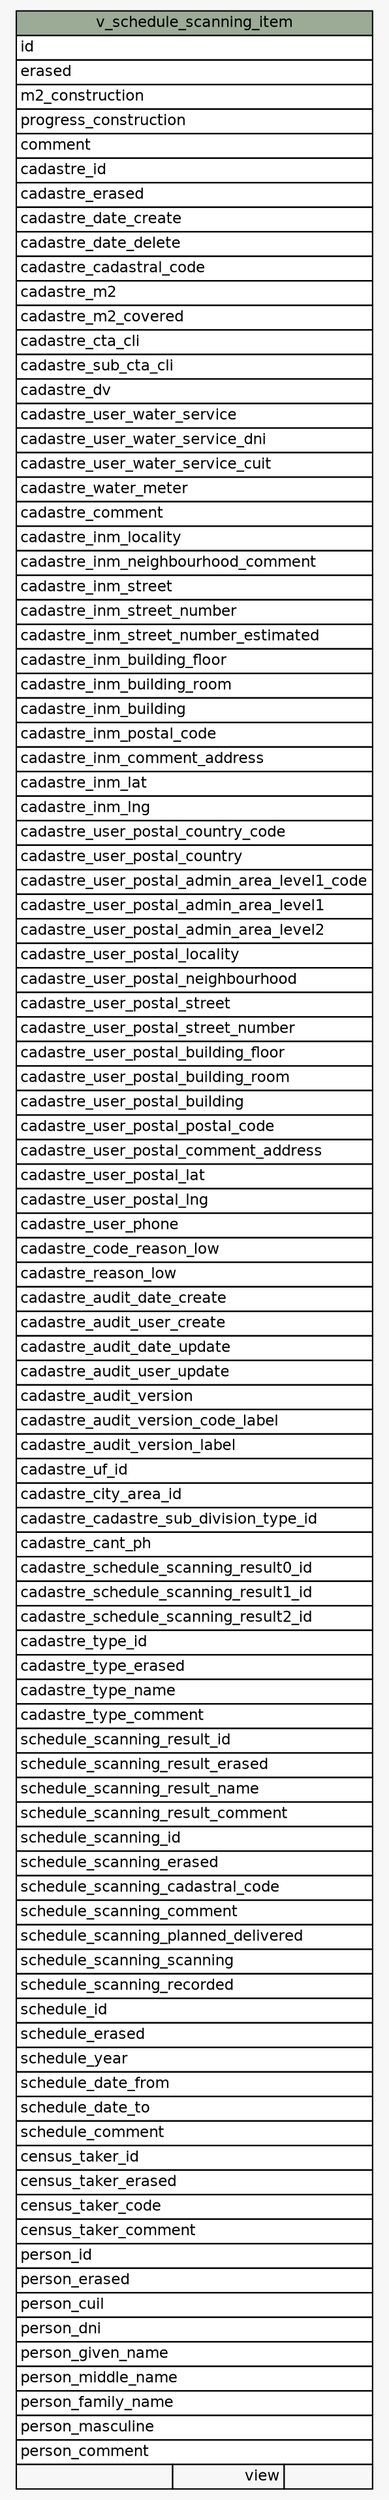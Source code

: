 // dot 2.38.0 on Linux 4.10.0-32-generic
digraph "v_schedule_scanning_item" {
  graph [
    rankdir="RL"
    bgcolor="#f7f7f7"
  ];
  node [
    fontname="Helvetica"
    fontsize="11"
    shape="plaintext"
  ];
  edge [
    arrowsize="0.8"
  ];
  "v_schedule_scanning_item" [
    label=<
    <TABLE BORDER="0" CELLBORDER="1" CELLSPACING="0" BGCOLOR="#ffffff">
      <TR><TD PORT="v_schedule_scanning_item.heading" COLSPAN="3" BGCOLOR="#9bab96" ALIGN="CENTER">v_schedule_scanning_item</TD></TR>
      <TR><TD PORT="id" COLSPAN="3" ALIGN="LEFT">id</TD></TR>
      <TR><TD PORT="erased" COLSPAN="3" ALIGN="LEFT">erased</TD></TR>
      <TR><TD PORT="m2_construction" COLSPAN="3" ALIGN="LEFT">m2_construction</TD></TR>
      <TR><TD PORT="progress_construction" COLSPAN="3" ALIGN="LEFT">progress_construction</TD></TR>
      <TR><TD PORT="comment" COLSPAN="3" ALIGN="LEFT">comment</TD></TR>
      <TR><TD PORT="cadastre_id" COLSPAN="3" ALIGN="LEFT">cadastre_id</TD></TR>
      <TR><TD PORT="cadastre_erased" COLSPAN="3" ALIGN="LEFT">cadastre_erased</TD></TR>
      <TR><TD PORT="cadastre_date_create" COLSPAN="3" ALIGN="LEFT">cadastre_date_create</TD></TR>
      <TR><TD PORT="cadastre_date_delete" COLSPAN="3" ALIGN="LEFT">cadastre_date_delete</TD></TR>
      <TR><TD PORT="cadastre_cadastral_code" COLSPAN="3" ALIGN="LEFT">cadastre_cadastral_code</TD></TR>
      <TR><TD PORT="cadastre_m2" COLSPAN="3" ALIGN="LEFT">cadastre_m2</TD></TR>
      <TR><TD PORT="cadastre_m2_covered" COLSPAN="3" ALIGN="LEFT">cadastre_m2_covered</TD></TR>
      <TR><TD PORT="cadastre_cta_cli" COLSPAN="3" ALIGN="LEFT">cadastre_cta_cli</TD></TR>
      <TR><TD PORT="cadastre_sub_cta_cli" COLSPAN="3" ALIGN="LEFT">cadastre_sub_cta_cli</TD></TR>
      <TR><TD PORT="cadastre_dv" COLSPAN="3" ALIGN="LEFT">cadastre_dv</TD></TR>
      <TR><TD PORT="cadastre_user_water_service" COLSPAN="3" ALIGN="LEFT">cadastre_user_water_service</TD></TR>
      <TR><TD PORT="cadastre_user_water_service_dni" COLSPAN="3" ALIGN="LEFT">cadastre_user_water_service_dni</TD></TR>
      <TR><TD PORT="cadastre_user_water_service_cuit" COLSPAN="3" ALIGN="LEFT">cadastre_user_water_service_cuit</TD></TR>
      <TR><TD PORT="cadastre_water_meter" COLSPAN="3" ALIGN="LEFT">cadastre_water_meter</TD></TR>
      <TR><TD PORT="cadastre_comment" COLSPAN="3" ALIGN="LEFT">cadastre_comment</TD></TR>
      <TR><TD PORT="cadastre_inm_locality" COLSPAN="3" ALIGN="LEFT">cadastre_inm_locality</TD></TR>
      <TR><TD PORT="cadastre_inm_neighbourhood_comment" COLSPAN="3" ALIGN="LEFT">cadastre_inm_neighbourhood_comment</TD></TR>
      <TR><TD PORT="cadastre_inm_street" COLSPAN="3" ALIGN="LEFT">cadastre_inm_street</TD></TR>
      <TR><TD PORT="cadastre_inm_street_number" COLSPAN="3" ALIGN="LEFT">cadastre_inm_street_number</TD></TR>
      <TR><TD PORT="cadastre_inm_street_number_estimated" COLSPAN="3" ALIGN="LEFT">cadastre_inm_street_number_estimated</TD></TR>
      <TR><TD PORT="cadastre_inm_building_floor" COLSPAN="3" ALIGN="LEFT">cadastre_inm_building_floor</TD></TR>
      <TR><TD PORT="cadastre_inm_building_room" COLSPAN="3" ALIGN="LEFT">cadastre_inm_building_room</TD></TR>
      <TR><TD PORT="cadastre_inm_building" COLSPAN="3" ALIGN="LEFT">cadastre_inm_building</TD></TR>
      <TR><TD PORT="cadastre_inm_postal_code" COLSPAN="3" ALIGN="LEFT">cadastre_inm_postal_code</TD></TR>
      <TR><TD PORT="cadastre_inm_comment_address" COLSPAN="3" ALIGN="LEFT">cadastre_inm_comment_address</TD></TR>
      <TR><TD PORT="cadastre_inm_lat" COLSPAN="3" ALIGN="LEFT">cadastre_inm_lat</TD></TR>
      <TR><TD PORT="cadastre_inm_lng" COLSPAN="3" ALIGN="LEFT">cadastre_inm_lng</TD></TR>
      <TR><TD PORT="cadastre_user_postal_country_code" COLSPAN="3" ALIGN="LEFT">cadastre_user_postal_country_code</TD></TR>
      <TR><TD PORT="cadastre_user_postal_country" COLSPAN="3" ALIGN="LEFT">cadastre_user_postal_country</TD></TR>
      <TR><TD PORT="cadastre_user_postal_admin_area_level1_code" COLSPAN="3" ALIGN="LEFT">cadastre_user_postal_admin_area_level1_code</TD></TR>
      <TR><TD PORT="cadastre_user_postal_admin_area_level1" COLSPAN="3" ALIGN="LEFT">cadastre_user_postal_admin_area_level1</TD></TR>
      <TR><TD PORT="cadastre_user_postal_admin_area_level2" COLSPAN="3" ALIGN="LEFT">cadastre_user_postal_admin_area_level2</TD></TR>
      <TR><TD PORT="cadastre_user_postal_locality" COLSPAN="3" ALIGN="LEFT">cadastre_user_postal_locality</TD></TR>
      <TR><TD PORT="cadastre_user_postal_neighbourhood" COLSPAN="3" ALIGN="LEFT">cadastre_user_postal_neighbourhood</TD></TR>
      <TR><TD PORT="cadastre_user_postal_street" COLSPAN="3" ALIGN="LEFT">cadastre_user_postal_street</TD></TR>
      <TR><TD PORT="cadastre_user_postal_street_number" COLSPAN="3" ALIGN="LEFT">cadastre_user_postal_street_number</TD></TR>
      <TR><TD PORT="cadastre_user_postal_building_floor" COLSPAN="3" ALIGN="LEFT">cadastre_user_postal_building_floor</TD></TR>
      <TR><TD PORT="cadastre_user_postal_building_room" COLSPAN="3" ALIGN="LEFT">cadastre_user_postal_building_room</TD></TR>
      <TR><TD PORT="cadastre_user_postal_building" COLSPAN="3" ALIGN="LEFT">cadastre_user_postal_building</TD></TR>
      <TR><TD PORT="cadastre_user_postal_postal_code" COLSPAN="3" ALIGN="LEFT">cadastre_user_postal_postal_code</TD></TR>
      <TR><TD PORT="cadastre_user_postal_comment_address" COLSPAN="3" ALIGN="LEFT">cadastre_user_postal_comment_address</TD></TR>
      <TR><TD PORT="cadastre_user_postal_lat" COLSPAN="3" ALIGN="LEFT">cadastre_user_postal_lat</TD></TR>
      <TR><TD PORT="cadastre_user_postal_lng" COLSPAN="3" ALIGN="LEFT">cadastre_user_postal_lng</TD></TR>
      <TR><TD PORT="cadastre_user_phone" COLSPAN="3" ALIGN="LEFT">cadastre_user_phone</TD></TR>
      <TR><TD PORT="cadastre_code_reason_low" COLSPAN="3" ALIGN="LEFT">cadastre_code_reason_low</TD></TR>
      <TR><TD PORT="cadastre_reason_low" COLSPAN="3" ALIGN="LEFT">cadastre_reason_low</TD></TR>
      <TR><TD PORT="cadastre_audit_date_create" COLSPAN="3" ALIGN="LEFT">cadastre_audit_date_create</TD></TR>
      <TR><TD PORT="cadastre_audit_user_create" COLSPAN="3" ALIGN="LEFT">cadastre_audit_user_create</TD></TR>
      <TR><TD PORT="cadastre_audit_date_update" COLSPAN="3" ALIGN="LEFT">cadastre_audit_date_update</TD></TR>
      <TR><TD PORT="cadastre_audit_user_update" COLSPAN="3" ALIGN="LEFT">cadastre_audit_user_update</TD></TR>
      <TR><TD PORT="cadastre_audit_version" COLSPAN="3" ALIGN="LEFT">cadastre_audit_version</TD></TR>
      <TR><TD PORT="cadastre_audit_version_code_label" COLSPAN="3" ALIGN="LEFT">cadastre_audit_version_code_label</TD></TR>
      <TR><TD PORT="cadastre_audit_version_label" COLSPAN="3" ALIGN="LEFT">cadastre_audit_version_label</TD></TR>
      <TR><TD PORT="cadastre_uf_id" COLSPAN="3" ALIGN="LEFT">cadastre_uf_id</TD></TR>
      <TR><TD PORT="cadastre_city_area_id" COLSPAN="3" ALIGN="LEFT">cadastre_city_area_id</TD></TR>
      <TR><TD PORT="cadastre_cadastre_sub_division_type_id" COLSPAN="3" ALIGN="LEFT">cadastre_cadastre_sub_division_type_id</TD></TR>
      <TR><TD PORT="cadastre_cant_ph" COLSPAN="3" ALIGN="LEFT">cadastre_cant_ph</TD></TR>
      <TR><TD PORT="cadastre_schedule_scanning_result0_id" COLSPAN="3" ALIGN="LEFT">cadastre_schedule_scanning_result0_id</TD></TR>
      <TR><TD PORT="cadastre_schedule_scanning_result1_id" COLSPAN="3" ALIGN="LEFT">cadastre_schedule_scanning_result1_id</TD></TR>
      <TR><TD PORT="cadastre_schedule_scanning_result2_id" COLSPAN="3" ALIGN="LEFT">cadastre_schedule_scanning_result2_id</TD></TR>
      <TR><TD PORT="cadastre_type_id" COLSPAN="3" ALIGN="LEFT">cadastre_type_id</TD></TR>
      <TR><TD PORT="cadastre_type_erased" COLSPAN="3" ALIGN="LEFT">cadastre_type_erased</TD></TR>
      <TR><TD PORT="cadastre_type_name" COLSPAN="3" ALIGN="LEFT">cadastre_type_name</TD></TR>
      <TR><TD PORT="cadastre_type_comment" COLSPAN="3" ALIGN="LEFT">cadastre_type_comment</TD></TR>
      <TR><TD PORT="schedule_scanning_result_id" COLSPAN="3" ALIGN="LEFT">schedule_scanning_result_id</TD></TR>
      <TR><TD PORT="schedule_scanning_result_erased" COLSPAN="3" ALIGN="LEFT">schedule_scanning_result_erased</TD></TR>
      <TR><TD PORT="schedule_scanning_result_name" COLSPAN="3" ALIGN="LEFT">schedule_scanning_result_name</TD></TR>
      <TR><TD PORT="schedule_scanning_result_comment" COLSPAN="3" ALIGN="LEFT">schedule_scanning_result_comment</TD></TR>
      <TR><TD PORT="schedule_scanning_id" COLSPAN="3" ALIGN="LEFT">schedule_scanning_id</TD></TR>
      <TR><TD PORT="schedule_scanning_erased" COLSPAN="3" ALIGN="LEFT">schedule_scanning_erased</TD></TR>
      <TR><TD PORT="schedule_scanning_cadastral_code" COLSPAN="3" ALIGN="LEFT">schedule_scanning_cadastral_code</TD></TR>
      <TR><TD PORT="schedule_scanning_comment" COLSPAN="3" ALIGN="LEFT">schedule_scanning_comment</TD></TR>
      <TR><TD PORT="schedule_scanning_planned_delivered" COLSPAN="3" ALIGN="LEFT">schedule_scanning_planned_delivered</TD></TR>
      <TR><TD PORT="schedule_scanning_scanning" COLSPAN="3" ALIGN="LEFT">schedule_scanning_scanning</TD></TR>
      <TR><TD PORT="schedule_scanning_recorded" COLSPAN="3" ALIGN="LEFT">schedule_scanning_recorded</TD></TR>
      <TR><TD PORT="schedule_id" COLSPAN="3" ALIGN="LEFT">schedule_id</TD></TR>
      <TR><TD PORT="schedule_erased" COLSPAN="3" ALIGN="LEFT">schedule_erased</TD></TR>
      <TR><TD PORT="schedule_year" COLSPAN="3" ALIGN="LEFT">schedule_year</TD></TR>
      <TR><TD PORT="schedule_date_from" COLSPAN="3" ALIGN="LEFT">schedule_date_from</TD></TR>
      <TR><TD PORT="schedule_date_to" COLSPAN="3" ALIGN="LEFT">schedule_date_to</TD></TR>
      <TR><TD PORT="schedule_comment" COLSPAN="3" ALIGN="LEFT">schedule_comment</TD></TR>
      <TR><TD PORT="census_taker_id" COLSPAN="3" ALIGN="LEFT">census_taker_id</TD></TR>
      <TR><TD PORT="census_taker_erased" COLSPAN="3" ALIGN="LEFT">census_taker_erased</TD></TR>
      <TR><TD PORT="census_taker_code" COLSPAN="3" ALIGN="LEFT">census_taker_code</TD></TR>
      <TR><TD PORT="census_taker_comment" COLSPAN="3" ALIGN="LEFT">census_taker_comment</TD></TR>
      <TR><TD PORT="person_id" COLSPAN="3" ALIGN="LEFT">person_id</TD></TR>
      <TR><TD PORT="person_erased" COLSPAN="3" ALIGN="LEFT">person_erased</TD></TR>
      <TR><TD PORT="person_cuil" COLSPAN="3" ALIGN="LEFT">person_cuil</TD></TR>
      <TR><TD PORT="person_dni" COLSPAN="3" ALIGN="LEFT">person_dni</TD></TR>
      <TR><TD PORT="person_given_name" COLSPAN="3" ALIGN="LEFT">person_given_name</TD></TR>
      <TR><TD PORT="person_middle_name" COLSPAN="3" ALIGN="LEFT">person_middle_name</TD></TR>
      <TR><TD PORT="person_family_name" COLSPAN="3" ALIGN="LEFT">person_family_name</TD></TR>
      <TR><TD PORT="person_masculine" COLSPAN="3" ALIGN="LEFT">person_masculine</TD></TR>
      <TR><TD PORT="person_comment" COLSPAN="3" ALIGN="LEFT">person_comment</TD></TR>
      <TR><TD ALIGN="LEFT" BGCOLOR="#f7f7f7">  </TD><TD ALIGN="RIGHT" BGCOLOR="#f7f7f7">view</TD><TD ALIGN="RIGHT" BGCOLOR="#f7f7f7">  </TD></TR>
    </TABLE>>
    URL="tables/v_schedule_scanning_item.html#"
    tooltip="v_schedule_scanning_item"
  ];
}
